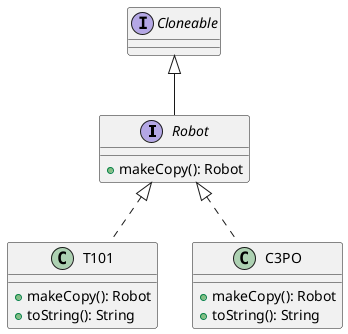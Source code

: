 @startuml
interface Robot extends Cloneable {
    +makeCopy(): Robot
}
class T101 implements Robot {
    +makeCopy(): Robot
    +toString(): String
}
class C3PO implements Robot {
    +makeCopy(): Robot
    +toString(): String
}
@enduml